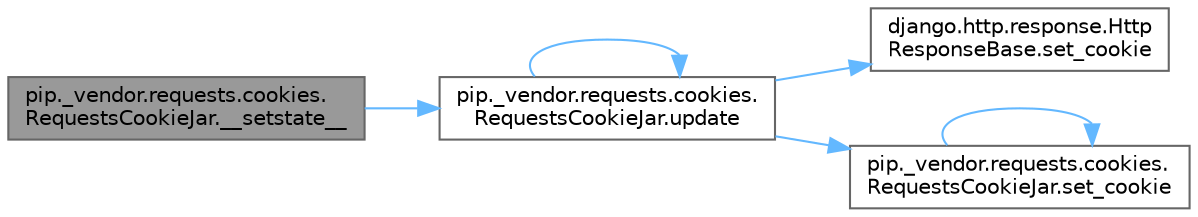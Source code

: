 digraph "pip._vendor.requests.cookies.RequestsCookieJar.__setstate__"
{
 // LATEX_PDF_SIZE
  bgcolor="transparent";
  edge [fontname=Helvetica,fontsize=10,labelfontname=Helvetica,labelfontsize=10];
  node [fontname=Helvetica,fontsize=10,shape=box,height=0.2,width=0.4];
  rankdir="LR";
  Node1 [id="Node000001",label="pip._vendor.requests.cookies.\lRequestsCookieJar.__setstate__",height=0.2,width=0.4,color="gray40", fillcolor="grey60", style="filled", fontcolor="black",tooltip=" "];
  Node1 -> Node2 [id="edge1_Node000001_Node000002",color="steelblue1",style="solid",tooltip=" "];
  Node2 [id="Node000002",label="pip._vendor.requests.cookies.\lRequestsCookieJar.update",height=0.2,width=0.4,color="grey40", fillcolor="white", style="filled",URL="$classpip_1_1__vendor_1_1requests_1_1cookies_1_1_requests_cookie_jar.html#a0da44ca158cef5ca63c06e3170864e85",tooltip=" "];
  Node2 -> Node3 [id="edge2_Node000002_Node000003",color="steelblue1",style="solid",tooltip=" "];
  Node3 [id="Node000003",label="django.http.response.Http\lResponseBase.set_cookie",height=0.2,width=0.4,color="grey40", fillcolor="white", style="filled",URL="$classdjango_1_1http_1_1response_1_1_http_response_base.html#a15643eb8c2542e585c12e3e250b4062b",tooltip=" "];
  Node2 -> Node4 [id="edge3_Node000002_Node000004",color="steelblue1",style="solid",tooltip=" "];
  Node4 [id="Node000004",label="pip._vendor.requests.cookies.\lRequestsCookieJar.set_cookie",height=0.2,width=0.4,color="grey40", fillcolor="white", style="filled",URL="$classpip_1_1__vendor_1_1requests_1_1cookies_1_1_requests_cookie_jar.html#a02b4a43a0773c2d01579bd5a8f7dc3fa",tooltip=" "];
  Node4 -> Node4 [id="edge4_Node000004_Node000004",color="steelblue1",style="solid",tooltip=" "];
  Node2 -> Node2 [id="edge5_Node000002_Node000002",color="steelblue1",style="solid",tooltip=" "];
}
